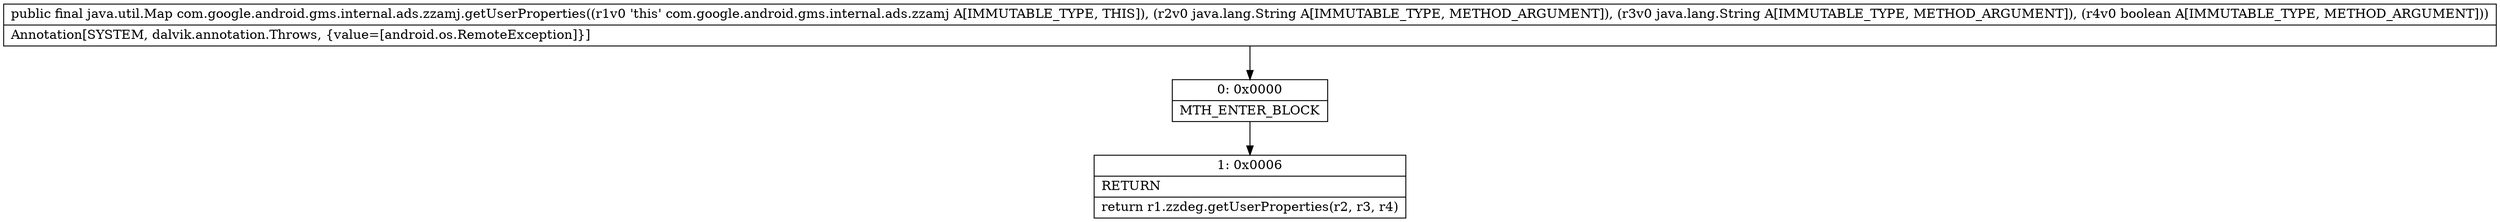 digraph "CFG forcom.google.android.gms.internal.ads.zzamj.getUserProperties(Ljava\/lang\/String;Ljava\/lang\/String;Z)Ljava\/util\/Map;" {
Node_0 [shape=record,label="{0\:\ 0x0000|MTH_ENTER_BLOCK\l}"];
Node_1 [shape=record,label="{1\:\ 0x0006|RETURN\l|return r1.zzdeg.getUserProperties(r2, r3, r4)\l}"];
MethodNode[shape=record,label="{public final java.util.Map com.google.android.gms.internal.ads.zzamj.getUserProperties((r1v0 'this' com.google.android.gms.internal.ads.zzamj A[IMMUTABLE_TYPE, THIS]), (r2v0 java.lang.String A[IMMUTABLE_TYPE, METHOD_ARGUMENT]), (r3v0 java.lang.String A[IMMUTABLE_TYPE, METHOD_ARGUMENT]), (r4v0 boolean A[IMMUTABLE_TYPE, METHOD_ARGUMENT]))  | Annotation[SYSTEM, dalvik.annotation.Throws, \{value=[android.os.RemoteException]\}]\l}"];
MethodNode -> Node_0;
Node_0 -> Node_1;
}

